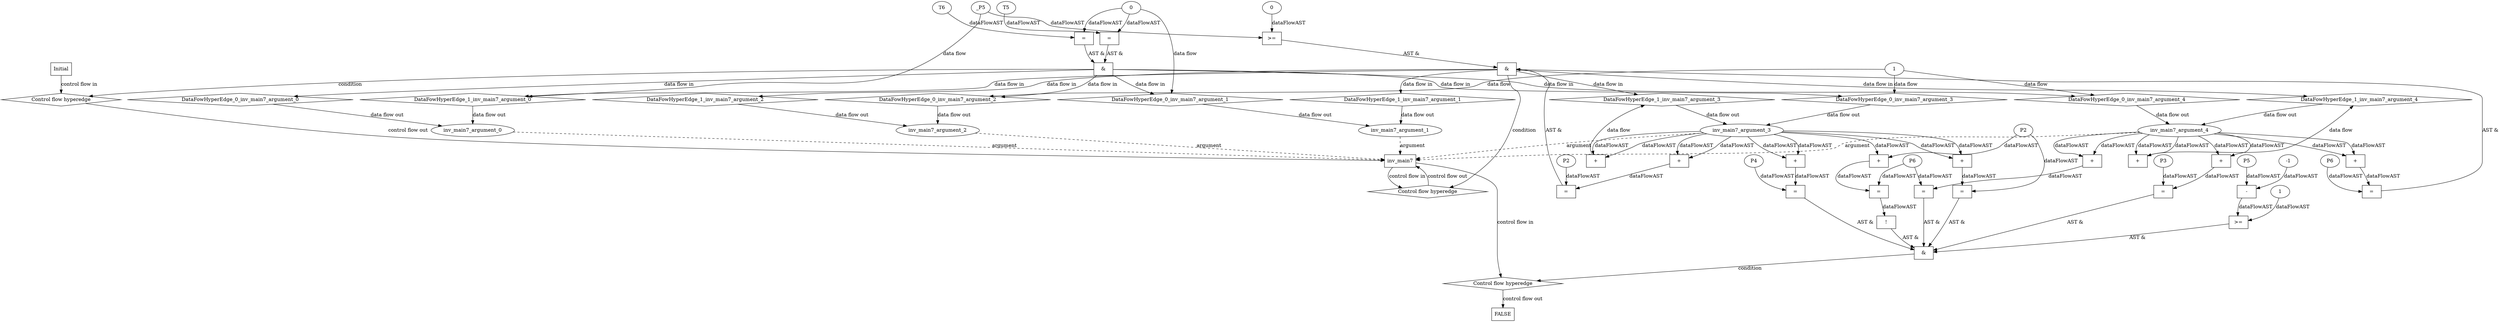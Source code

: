 digraph dag {
"inv_main7" [label="inv_main7" nodeName="inv_main7" class=cfn  shape="rect"];
FALSE [label="FALSE" nodeName=FALSE class=cfn  shape="rect"];
Initial [label="Initial" nodeName=Initial class=cfn  shape="rect"];
ControlFowHyperEdge_0 [label="Control flow hyperedge" nodeName=ControlFowHyperEdge_0 class=controlFlowHyperEdge shape="diamond"];
"Initial" -> ControlFowHyperEdge_0 [label="control flow in"]
ControlFowHyperEdge_0 -> "inv_main7" [label="control flow out"]
ControlFowHyperEdge_1 [label="Control flow hyperedge" nodeName=ControlFowHyperEdge_1 class=controlFlowHyperEdge shape="diamond"];
"inv_main7" -> ControlFowHyperEdge_1 [label="control flow in"]
ControlFowHyperEdge_1 -> "inv_main7" [label="control flow out"]
ControlFowHyperEdge_2 [label="Control flow hyperedge" nodeName=ControlFowHyperEdge_2 class=controlFlowHyperEdge shape="diamond"];
"inv_main7" -> ControlFowHyperEdge_2 [label="control flow in"]
ControlFowHyperEdge_2 -> "FALSE" [label="control flow out"]
"inv_main7_argument_0" [label="inv_main7_argument_0" nodeName=argument0 class=argument  head="inv_main7" shape="oval"];
"inv_main7_argument_0" -> "inv_main7"[label="argument" style="dashed"]
"inv_main7_argument_1" [label="inv_main7_argument_1" nodeName=argument1 class=argument  head="inv_main7" shape="oval"];
"inv_main7_argument_1" -> "inv_main7"[label="argument" style="dashed"]
"inv_main7_argument_2" [label="inv_main7_argument_2" nodeName=argument2 class=argument  head="inv_main7" shape="oval"];
"inv_main7_argument_2" -> "inv_main7"[label="argument" style="dashed"]
"inv_main7_argument_3" [label="inv_main7_argument_3" nodeName=argument3 class=argument  head="inv_main7" shape="oval"];
"inv_main7_argument_3" -> "inv_main7"[label="argument" style="dashed"]
"inv_main7_argument_4" [label="inv_main7_argument_4" nodeName=argument4 class=argument  head="inv_main7" shape="oval"];
"inv_main7_argument_4" -> "inv_main7"[label="argument" style="dashed"]

"xxxinv_main7___Initial_0xxx_and" [label="&" nodeName="xxxinv_main7___Initial_0xxx_and" class=Operator shape="rect"];
"xxxinv_main7___Initial_0xxxguard_0_node_0" [label="=" nodeName="xxxinv_main7___Initial_0xxxguard_0_node_0" class=Operator  shape="rect"];
"xxxinv_main7___Initial_0xxxguard_0_node_1" [label="T6" nodeName="xxxinv_main7___Initial_0xxxguard_0_node_1" class=Constant ];
"xxxinv_main7___Initial_0xxxguard_0_node_1" -> "xxxinv_main7___Initial_0xxxguard_0_node_0"[label="dataFlowAST"]
"xxxinv_main7___Initial_0xxxdataFlow_0_node_0" -> "xxxinv_main7___Initial_0xxxguard_0_node_0"[label="dataFlowAST"]

"xxxinv_main7___Initial_0xxxguard_0_node_0" -> "xxxinv_main7___Initial_0xxx_and" [label="AST &"];
"xxxinv_main7___Initial_0xxxguard1_node_0" [label="=" nodeName="xxxinv_main7___Initial_0xxxguard1_node_0" class=Operator  shape="rect"];
"xxxinv_main7___Initial_0xxxguard1_node_1" [label="T5" nodeName="xxxinv_main7___Initial_0xxxguard1_node_1" class=Constant ];
"xxxinv_main7___Initial_0xxxguard1_node_1" -> "xxxinv_main7___Initial_0xxxguard1_node_0"[label="dataFlowAST"]
"xxxinv_main7___Initial_0xxxdataFlow_0_node_0" -> "xxxinv_main7___Initial_0xxxguard1_node_0"[label="dataFlowAST"]

"xxxinv_main7___Initial_0xxxguard1_node_0" -> "xxxinv_main7___Initial_0xxx_and" [label="AST &"];
"xxxinv_main7___Initial_0xxx_and" -> "ControlFowHyperEdge_0" [label="condition"];
"xxxinv_main7___Initial_0xxxdataFlow_0_node_0" [label="0" nodeName="xxxinv_main7___Initial_0xxxdataFlow_0_node_0" class=Literal ];

"xxxinv_main7___Initial_0xxxdataFlow_0_node_0" -> "DataFowHyperEdge_0_inv_main7_argument_1" [label="data flow"];
"xxxinv_main7___Initial_0xxxdataFlow1_node_0" [label="1" nodeName="xxxinv_main7___Initial_0xxxdataFlow1_node_0" class=Literal ];

"xxxinv_main7___Initial_0xxxdataFlow1_node_0" -> "DataFowHyperEdge_0_inv_main7_argument_2" [label="data flow"];

"xxxinv_main7___Initial_0xxxdataFlow1_node_0" -> "DataFowHyperEdge_0_inv_main7_argument_3" [label="data flow"];

"xxxinv_main7___Initial_0xxxdataFlow1_node_0" -> "DataFowHyperEdge_0_inv_main7_argument_4" [label="data flow"];
"xxxinv_main7___inv_main7_1xxx_and" [label="&" nodeName="xxxinv_main7___inv_main7_1xxx_and" class=Operator shape="rect"];
"xxxinv_main7___inv_main7_1xxxguard_0_node_0" [label=">=" nodeName="xxxinv_main7___inv_main7_1xxxguard_0_node_0" class=Operator  shape="rect"];
"xxxinv_main7___inv_main7_1xxxguard_0_node_2" [label="0" nodeName="xxxinv_main7___inv_main7_1xxxguard_0_node_2" class=Literal ];
"xxxinv_main7___inv_main7_1xxxdataFlow_0_node_0" -> "xxxinv_main7___inv_main7_1xxxguard_0_node_0"[label="dataFlowAST"]
"xxxinv_main7___inv_main7_1xxxguard_0_node_2" -> "xxxinv_main7___inv_main7_1xxxguard_0_node_0"[label="dataFlowAST"]

"xxxinv_main7___inv_main7_1xxxguard_0_node_0" -> "xxxinv_main7___inv_main7_1xxx_and" [label="AST &"];
"xxxinv_main7___inv_main7_1xxxguard1_node_0" [label="=" nodeName="xxxinv_main7___inv_main7_1xxxguard1_node_0" class=Operator  shape="rect"];
"xxxinv_main7___inv_main7_1xxxguard1_node_1" [label="P6" nodeName="xxxinv_main7___inv_main7_1xxxguard1_node_1" class=Constant ];
"xxxinv_main7___inv_main7_1xxxguard1_node_2" [label="+" nodeName="xxxinv_main7___inv_main7_1xxxguard1_node_2" class= Operator shape="rect"];
"xxxinv_main7___inv_main7_1xxxguard1_node_1" -> "xxxinv_main7___inv_main7_1xxxguard1_node_0"[label="dataFlowAST"]
"xxxinv_main7___inv_main7_1xxxguard1_node_2" -> "xxxinv_main7___inv_main7_1xxxguard1_node_0"[label="dataFlowAST"]
"inv_main7_argument_4" -> "xxxinv_main7___inv_main7_1xxxguard1_node_2"[label="dataFlowAST"]
"inv_main7_argument_4" -> "xxxinv_main7___inv_main7_1xxxguard1_node_2"[label="dataFlowAST"]

"xxxinv_main7___inv_main7_1xxxguard1_node_0" -> "xxxinv_main7___inv_main7_1xxx_and" [label="AST &"];
"xxxinv_main7___inv_main7_1xxxguard2_node_0" [label="=" nodeName="xxxinv_main7___inv_main7_1xxxguard2_node_0" class=Operator  shape="rect"];
"xxxinv_main7___inv_main7_1xxxguard2_node_1" [label="P2" nodeName="xxxinv_main7___inv_main7_1xxxguard2_node_1" class=Constant ];
"xxxinv_main7___inv_main7_1xxxguard2_node_2" [label="+" nodeName="xxxinv_main7___inv_main7_1xxxguard2_node_2" class= Operator shape="rect"];
"xxxinv_main7___inv_main7_1xxxguard2_node_1" -> "xxxinv_main7___inv_main7_1xxxguard2_node_0"[label="dataFlowAST"]
"xxxinv_main7___inv_main7_1xxxguard2_node_2" -> "xxxinv_main7___inv_main7_1xxxguard2_node_0"[label="dataFlowAST"]
"inv_main7_argument_3" -> "xxxinv_main7___inv_main7_1xxxguard2_node_2"[label="dataFlowAST"]
"inv_main7_argument_3" -> "xxxinv_main7___inv_main7_1xxxguard2_node_2"[label="dataFlowAST"]

"xxxinv_main7___inv_main7_1xxxguard2_node_0" -> "xxxinv_main7___inv_main7_1xxx_and" [label="AST &"];
"xxxinv_main7___inv_main7_1xxx_and" -> "ControlFowHyperEdge_1" [label="condition"];
"xxxinv_main7___inv_main7_1xxxdataFlow_0_node_0" [label="_P5" nodeName="xxxinv_main7___inv_main7_1xxxdataFlow_0_node_0" class=Constant ];

"xxxinv_main7___inv_main7_1xxxdataFlow_0_node_0" -> "DataFowHyperEdge_1_inv_main7_argument_0" [label="data flow"];
"xxxinv_main7___inv_main7_1xxxdataFlow1_node_0" [label="+" nodeName="xxxinv_main7___inv_main7_1xxxdataFlow1_node_0" class= Operator shape="rect"];
"inv_main7_argument_3" -> "xxxinv_main7___inv_main7_1xxxdataFlow1_node_0"[label="dataFlowAST"]
"inv_main7_argument_3" -> "xxxinv_main7___inv_main7_1xxxdataFlow1_node_0"[label="dataFlowAST"]

"xxxinv_main7___inv_main7_1xxxdataFlow1_node_0" -> "DataFowHyperEdge_1_inv_main7_argument_3" [label="data flow"];
"xxxinv_main7___inv_main7_1xxxdataFlow2_node_0" [label="+" nodeName="xxxinv_main7___inv_main7_1xxxdataFlow2_node_0" class= Operator shape="rect"];
"inv_main7_argument_4" -> "xxxinv_main7___inv_main7_1xxxdataFlow2_node_0"[label="dataFlowAST"]
"inv_main7_argument_4" -> "xxxinv_main7___inv_main7_1xxxdataFlow2_node_0"[label="dataFlowAST"]

"xxxinv_main7___inv_main7_1xxxdataFlow2_node_0" -> "DataFowHyperEdge_1_inv_main7_argument_4" [label="data flow"];
"xxxFALSE___inv_main7_2xxx_and" [label="&" nodeName="xxxFALSE___inv_main7_2xxx_and" class=Operator shape="rect"];
"xxxFALSE___inv_main7_2xxxguard1_node_0" [label="=" nodeName="xxxFALSE___inv_main7_2xxxguard1_node_0" class=Operator  shape="rect"];
"xxxFALSE___inv_main7_2xxxguard1_node_1" [label="P4" nodeName="xxxFALSE___inv_main7_2xxxguard1_node_1" class=Constant ];
"xxxFALSE___inv_main7_2xxxguard1_node_2" [label="+" nodeName="xxxFALSE___inv_main7_2xxxguard1_node_2" class= Operator shape="rect"];
"xxxFALSE___inv_main7_2xxxguard1_node_1" -> "xxxFALSE___inv_main7_2xxxguard1_node_0"[label="dataFlowAST"]
"xxxFALSE___inv_main7_2xxxguard1_node_2" -> "xxxFALSE___inv_main7_2xxxguard1_node_0"[label="dataFlowAST"]
"inv_main7_argument_3" -> "xxxFALSE___inv_main7_2xxxguard1_node_2"[label="dataFlowAST"]
"inv_main7_argument_3" -> "xxxFALSE___inv_main7_2xxxguard1_node_2"[label="dataFlowAST"]

"xxxFALSE___inv_main7_2xxxguard1_node_0" -> "xxxFALSE___inv_main7_2xxx_and" [label="AST &"];
"xxxFALSE___inv_main7_2xxxguard3_node_0" [label="!" nodeName="xxxFALSE___inv_main7_2xxxguard3_node_0" class=Operator shape="rect"];
"xxxFALSE___inv_main7_2xxxguard3_node_1" [label="=" nodeName="xxxFALSE___inv_main7_2xxxguard3_node_1" class=Operator  shape="rect"];
"xxxFALSE___inv_main7_2xxxguard3_node_2" [label="P6" nodeName="xxxFALSE___inv_main7_2xxxguard3_node_2" class=Constant ];
"xxxFALSE___inv_main7_2xxxguard3_node_3" [label="+" nodeName="xxxFALSE___inv_main7_2xxxguard3_node_3" class= Operator shape="rect"];
"xxxFALSE___inv_main7_2xxxguard3_node_1" -> "xxxFALSE___inv_main7_2xxxguard3_node_0"[label="dataFlowAST"]
"xxxFALSE___inv_main7_2xxxguard3_node_2" -> "xxxFALSE___inv_main7_2xxxguard3_node_1"[label="dataFlowAST"]
"xxxFALSE___inv_main7_2xxxguard3_node_3" -> "xxxFALSE___inv_main7_2xxxguard3_node_1"[label="dataFlowAST"]
"xxxFALSE___inv_main7_2xxxguard2_node_1" -> "xxxFALSE___inv_main7_2xxxguard3_node_3"[label="dataFlowAST"]
"inv_main7_argument_3" -> "xxxFALSE___inv_main7_2xxxguard3_node_3"[label="dataFlowAST"]

"xxxFALSE___inv_main7_2xxxguard3_node_0" -> "xxxFALSE___inv_main7_2xxx_and" [label="AST &"];
"xxxFALSE___inv_main7_2xxxguard4_node_0" [label=">=" nodeName="xxxFALSE___inv_main7_2xxxguard4_node_0" class=Operator  shape="rect"];
"xxxFALSE___inv_main7_2xxxguard4_node_1" [label="-" nodeName="xxxFALSE___inv_main7_2xxxguard4_node_1" class= Operator shape="rect"];
"xxxFALSE___inv_main7_2xxxguard4_node_2" [label="P5" nodeName="xxxFALSE___inv_main7_2xxxguard4_node_2" class=Constant ];
"xxxFALSE___inv_main7_2xxxguard4_node_3" [label="-1" nodeName="xxxFALSE___inv_main7_2xxxguard4_node_3" class=Literal ];
"xxxFALSE___inv_main7_2xxxguard4_node_4" [label="1" nodeName="xxxFALSE___inv_main7_2xxxguard4_node_4" class=Literal ];
"xxxFALSE___inv_main7_2xxxguard4_node_1" -> "xxxFALSE___inv_main7_2xxxguard4_node_0"[label="dataFlowAST"]
"xxxFALSE___inv_main7_2xxxguard4_node_4" -> "xxxFALSE___inv_main7_2xxxguard4_node_0"[label="dataFlowAST"]
"xxxFALSE___inv_main7_2xxxguard4_node_2" -> "xxxFALSE___inv_main7_2xxxguard4_node_1"[label="dataFlowAST"]
"xxxFALSE___inv_main7_2xxxguard4_node_3" -> "xxxFALSE___inv_main7_2xxxguard4_node_1"[label="dataFlowAST"]

"xxxFALSE___inv_main7_2xxxguard4_node_0" -> "xxxFALSE___inv_main7_2xxx_and" [label="AST &"];
"xxxFALSE___inv_main7_2xxxguard2_node_0" [label="=" nodeName="xxxFALSE___inv_main7_2xxxguard2_node_0" class=Operator  shape="rect"];
"xxxFALSE___inv_main7_2xxxguard2_node_1" [label="P2" nodeName="xxxFALSE___inv_main7_2xxxguard2_node_1" class=Constant ];
"xxxFALSE___inv_main7_2xxxguard2_node_2" [label="+" nodeName="xxxFALSE___inv_main7_2xxxguard2_node_2" class= Operator shape="rect"];
"xxxFALSE___inv_main7_2xxxguard2_node_1" -> "xxxFALSE___inv_main7_2xxxguard2_node_0"[label="dataFlowAST"]
"xxxFALSE___inv_main7_2xxxguard2_node_2" -> "xxxFALSE___inv_main7_2xxxguard2_node_0"[label="dataFlowAST"]
"inv_main7_argument_3" -> "xxxFALSE___inv_main7_2xxxguard2_node_2"[label="dataFlowAST"]
"inv_main7_argument_3" -> "xxxFALSE___inv_main7_2xxxguard2_node_2"[label="dataFlowAST"]

"xxxFALSE___inv_main7_2xxxguard2_node_0" -> "xxxFALSE___inv_main7_2xxx_and" [label="AST &"];
"xxxFALSE___inv_main7_2xxxguard_0_node_0" [label="=" nodeName="xxxFALSE___inv_main7_2xxxguard_0_node_0" class=Operator  shape="rect"];
"xxxFALSE___inv_main7_2xxxguard_0_node_1" [label="P3" nodeName="xxxFALSE___inv_main7_2xxxguard_0_node_1" class=Constant ];
"xxxFALSE___inv_main7_2xxxguard_0_node_2" [label="+" nodeName="xxxFALSE___inv_main7_2xxxguard_0_node_2" class= Operator shape="rect"];
"xxxFALSE___inv_main7_2xxxguard_0_node_1" -> "xxxFALSE___inv_main7_2xxxguard_0_node_0"[label="dataFlowAST"]
"xxxFALSE___inv_main7_2xxxguard_0_node_2" -> "xxxFALSE___inv_main7_2xxxguard_0_node_0"[label="dataFlowAST"]
"inv_main7_argument_4" -> "xxxFALSE___inv_main7_2xxxguard_0_node_2"[label="dataFlowAST"]
"inv_main7_argument_4" -> "xxxFALSE___inv_main7_2xxxguard_0_node_2"[label="dataFlowAST"]

"xxxFALSE___inv_main7_2xxxguard_0_node_0" -> "xxxFALSE___inv_main7_2xxx_and" [label="AST &"];
"xxxFALSE___inv_main7_2xxxguard5_node_0" [label="=" nodeName="xxxFALSE___inv_main7_2xxxguard5_node_0" class=Operator  shape="rect"];
"xxxFALSE___inv_main7_2xxxguard5_node_2" [label="+" nodeName="xxxFALSE___inv_main7_2xxxguard5_node_2" class= Operator shape="rect"];
"xxxFALSE___inv_main7_2xxxguard3_node_2" -> "xxxFALSE___inv_main7_2xxxguard5_node_0"[label="dataFlowAST"]
"xxxFALSE___inv_main7_2xxxguard5_node_2" -> "xxxFALSE___inv_main7_2xxxguard5_node_0"[label="dataFlowAST"]
"inv_main7_argument_4" -> "xxxFALSE___inv_main7_2xxxguard5_node_2"[label="dataFlowAST"]
"inv_main7_argument_4" -> "xxxFALSE___inv_main7_2xxxguard5_node_2"[label="dataFlowAST"]

"xxxFALSE___inv_main7_2xxxguard5_node_0" -> "xxxFALSE___inv_main7_2xxx_and" [label="AST &"];
"xxxFALSE___inv_main7_2xxx_and" -> "ControlFowHyperEdge_2" [label="condition"];
"DataFowHyperEdge_0_inv_main7_argument_0" [label="DataFowHyperEdge_0_inv_main7_argument_0" nodeName="DataFowHyperEdge_0_inv_main7_argument_0" class=DataFlowHyperedge shape="diamond"];
"DataFowHyperEdge_0_inv_main7_argument_0" -> "inv_main7_argument_0"[label="data flow out"]
"xxxinv_main7___Initial_0xxx_and" -> "DataFowHyperEdge_0_inv_main7_argument_0"[label="data flow in"]
"DataFowHyperEdge_0_inv_main7_argument_1" [label="DataFowHyperEdge_0_inv_main7_argument_1" nodeName="DataFowHyperEdge_0_inv_main7_argument_1" class=DataFlowHyperedge shape="diamond"];
"DataFowHyperEdge_0_inv_main7_argument_1" -> "inv_main7_argument_1"[label="data flow out"]
"xxxinv_main7___Initial_0xxx_and" -> "DataFowHyperEdge_0_inv_main7_argument_1"[label="data flow in"]
"DataFowHyperEdge_0_inv_main7_argument_2" [label="DataFowHyperEdge_0_inv_main7_argument_2" nodeName="DataFowHyperEdge_0_inv_main7_argument_2" class=DataFlowHyperedge shape="diamond"];
"DataFowHyperEdge_0_inv_main7_argument_2" -> "inv_main7_argument_2"[label="data flow out"]
"xxxinv_main7___Initial_0xxx_and" -> "DataFowHyperEdge_0_inv_main7_argument_2"[label="data flow in"]
"DataFowHyperEdge_0_inv_main7_argument_3" [label="DataFowHyperEdge_0_inv_main7_argument_3" nodeName="DataFowHyperEdge_0_inv_main7_argument_3" class=DataFlowHyperedge shape="diamond"];
"DataFowHyperEdge_0_inv_main7_argument_3" -> "inv_main7_argument_3"[label="data flow out"]
"xxxinv_main7___Initial_0xxx_and" -> "DataFowHyperEdge_0_inv_main7_argument_3"[label="data flow in"]
"DataFowHyperEdge_0_inv_main7_argument_4" [label="DataFowHyperEdge_0_inv_main7_argument_4" nodeName="DataFowHyperEdge_0_inv_main7_argument_4" class=DataFlowHyperedge shape="diamond"];
"DataFowHyperEdge_0_inv_main7_argument_4" -> "inv_main7_argument_4"[label="data flow out"]
"xxxinv_main7___Initial_0xxx_and" -> "DataFowHyperEdge_0_inv_main7_argument_4"[label="data flow in"]
"DataFowHyperEdge_1_inv_main7_argument_0" [label="DataFowHyperEdge_1_inv_main7_argument_0" nodeName="DataFowHyperEdge_1_inv_main7_argument_0" class=DataFlowHyperedge shape="diamond"];
"DataFowHyperEdge_1_inv_main7_argument_0" -> "inv_main7_argument_0"[label="data flow out"]
"xxxinv_main7___inv_main7_1xxx_and" -> "DataFowHyperEdge_1_inv_main7_argument_0"[label="data flow in"]
"DataFowHyperEdge_1_inv_main7_argument_1" [label="DataFowHyperEdge_1_inv_main7_argument_1" nodeName="DataFowHyperEdge_1_inv_main7_argument_1" class=DataFlowHyperedge shape="diamond"];
"DataFowHyperEdge_1_inv_main7_argument_1" -> "inv_main7_argument_1"[label="data flow out"]
"xxxinv_main7___inv_main7_1xxx_and" -> "DataFowHyperEdge_1_inv_main7_argument_1"[label="data flow in"]
"DataFowHyperEdge_1_inv_main7_argument_2" [label="DataFowHyperEdge_1_inv_main7_argument_2" nodeName="DataFowHyperEdge_1_inv_main7_argument_2" class=DataFlowHyperedge shape="diamond"];
"DataFowHyperEdge_1_inv_main7_argument_2" -> "inv_main7_argument_2"[label="data flow out"]
"xxxinv_main7___inv_main7_1xxx_and" -> "DataFowHyperEdge_1_inv_main7_argument_2"[label="data flow in"]
"DataFowHyperEdge_1_inv_main7_argument_3" [label="DataFowHyperEdge_1_inv_main7_argument_3" nodeName="DataFowHyperEdge_1_inv_main7_argument_3" class=DataFlowHyperedge shape="diamond"];
"DataFowHyperEdge_1_inv_main7_argument_3" -> "inv_main7_argument_3"[label="data flow out"]
"xxxinv_main7___inv_main7_1xxx_and" -> "DataFowHyperEdge_1_inv_main7_argument_3"[label="data flow in"]
"DataFowHyperEdge_1_inv_main7_argument_4" [label="DataFowHyperEdge_1_inv_main7_argument_4" nodeName="DataFowHyperEdge_1_inv_main7_argument_4" class=DataFlowHyperedge shape="diamond"];
"DataFowHyperEdge_1_inv_main7_argument_4" -> "inv_main7_argument_4"[label="data flow out"]
"xxxinv_main7___inv_main7_1xxx_and" -> "DataFowHyperEdge_1_inv_main7_argument_4"[label="data flow in"]




}
